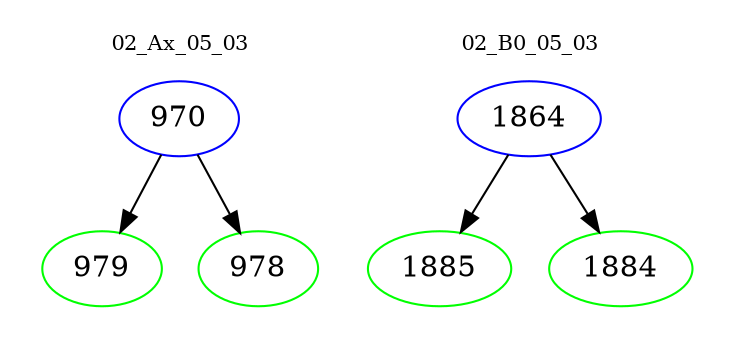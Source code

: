 digraph{
subgraph cluster_0 {
color = white
label = "02_Ax_05_03";
fontsize=10;
T0_970 [label="970", color="blue"]
T0_970 -> T0_979 [color="black"]
T0_979 [label="979", color="green"]
T0_970 -> T0_978 [color="black"]
T0_978 [label="978", color="green"]
}
subgraph cluster_1 {
color = white
label = "02_B0_05_03";
fontsize=10;
T1_1864 [label="1864", color="blue"]
T1_1864 -> T1_1885 [color="black"]
T1_1885 [label="1885", color="green"]
T1_1864 -> T1_1884 [color="black"]
T1_1884 [label="1884", color="green"]
}
}

